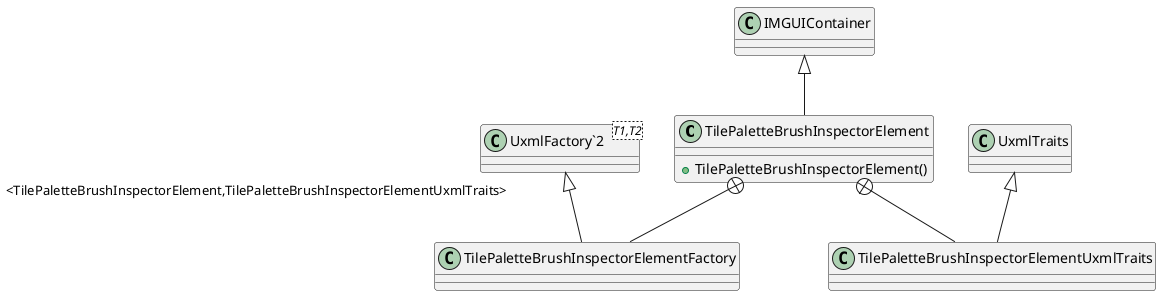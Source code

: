 @startuml
class TilePaletteBrushInspectorElement {
    + TilePaletteBrushInspectorElement()
}
class TilePaletteBrushInspectorElementFactory {
}
class TilePaletteBrushInspectorElementUxmlTraits {
}
class "UxmlFactory`2"<T1,T2> {
}
IMGUIContainer <|-- TilePaletteBrushInspectorElement
TilePaletteBrushInspectorElement +-- TilePaletteBrushInspectorElementFactory
"UxmlFactory`2" "<TilePaletteBrushInspectorElement,TilePaletteBrushInspectorElementUxmlTraits>" <|-- TilePaletteBrushInspectorElementFactory
TilePaletteBrushInspectorElement +-- TilePaletteBrushInspectorElementUxmlTraits
UxmlTraits <|-- TilePaletteBrushInspectorElementUxmlTraits
@enduml
